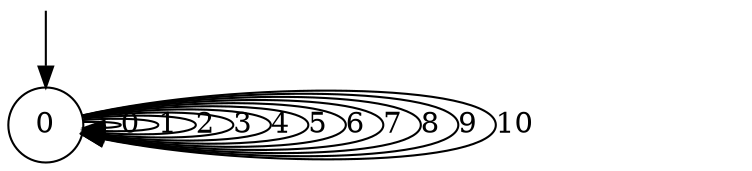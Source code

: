 digraph g {

	s0 [shape="circle" label="0"];
	s0 -> s0 [label="0"];
	s0 -> s0 [label="1"];
	s0 -> s0 [label="2"];
	s0 -> s0 [label="3"];
	s0 -> s0 [label="4"];
	s0 -> s0 [label="5"];
	s0 -> s0 [label="6"];
	s0 -> s0 [label="7"];
	s0 -> s0 [label="8"];
	s0 -> s0 [label="9"];
	s0 -> s0 [label="10"];

__start0 [label="" shape="none" width="0" height="0"];
__start0 -> s0;

}
